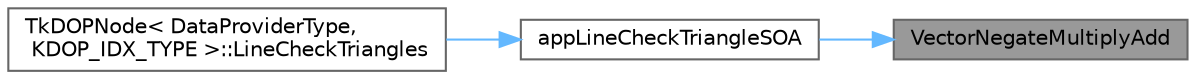 digraph "VectorNegateMultiplyAdd"
{
 // INTERACTIVE_SVG=YES
 // LATEX_PDF_SIZE
  bgcolor="transparent";
  edge [fontname=Helvetica,fontsize=10,labelfontname=Helvetica,labelfontsize=10];
  node [fontname=Helvetica,fontsize=10,shape=box,height=0.2,width=0.4];
  rankdir="RL";
  Node1 [id="Node000001",label="VectorNegateMultiplyAdd",height=0.2,width=0.4,color="gray40", fillcolor="grey60", style="filled", fontcolor="black",tooltip="Multiplies two vectors (component-wise), negates the results and adds it to the third vector i...."];
  Node1 -> Node2 [id="edge1_Node000001_Node000002",dir="back",color="steelblue1",style="solid",tooltip=" "];
  Node2 [id="Node000002",label="appLineCheckTriangleSOA",height=0.2,width=0.4,color="grey40", fillcolor="white", style="filled",URL="$d4/de9/kDOP_8h.html#ade17a6712620eb620e8fd08cf292b524",tooltip="Line vs triangle intersection test."];
  Node2 -> Node3 [id="edge2_Node000002_Node000003",dir="back",color="steelblue1",style="solid",tooltip=" "];
  Node3 [id="Node000003",label="TkDOPNode\< DataProviderType,\l KDOP_IDX_TYPE \>::LineCheckTriangles",height=0.2,width=0.4,color="grey40", fillcolor="white", style="filled",URL="$da/d46/structTkDOPNode.html#a53c4d43a7f340a93c6d3096b44996e62",tooltip=" "];
}
